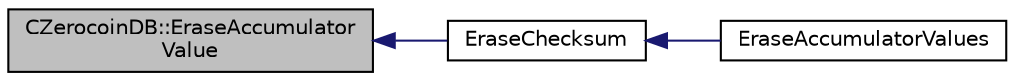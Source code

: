 digraph "CZerocoinDB::EraseAccumulatorValue"
{
  edge [fontname="Helvetica",fontsize="10",labelfontname="Helvetica",labelfontsize="10"];
  node [fontname="Helvetica",fontsize="10",shape=record];
  rankdir="LR";
  Node5 [label="CZerocoinDB::EraseAccumulator\lValue",height=0.2,width=0.4,color="black", fillcolor="grey75", style="filled", fontcolor="black"];
  Node5 -> Node6 [dir="back",color="midnightblue",fontsize="10",style="solid",fontname="Helvetica"];
  Node6 [label="EraseChecksum",height=0.2,width=0.4,color="black", fillcolor="white", style="filled",URL="$accumulators_8cpp.html#a49402f76659573de50b11afe9dd2a228"];
  Node6 -> Node7 [dir="back",color="midnightblue",fontsize="10",style="solid",fontname="Helvetica"];
  Node7 [label="EraseAccumulatorValues",height=0.2,width=0.4,color="black", fillcolor="white", style="filled",URL="$accumulators_8h.html#ae9cef465c7a61015a1cd8c951926b812"];
}
